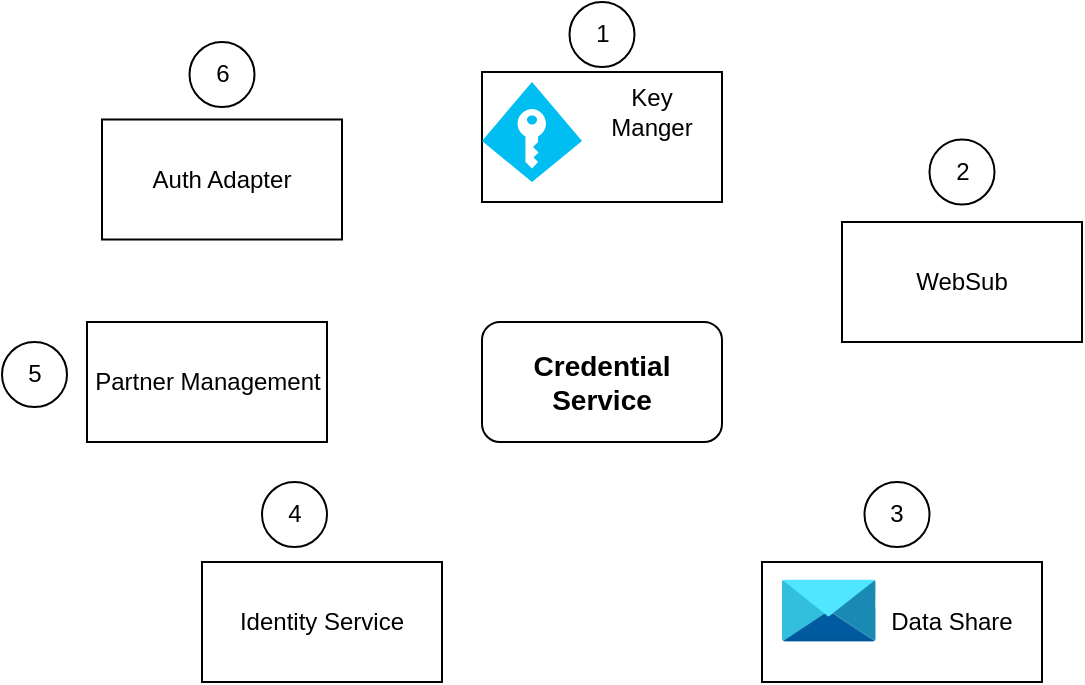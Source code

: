 <mxfile version="16.5.2" type="github">
  <diagram id="geV-e4haCWNm6dhYaODH" name="Page-1">
    <mxGraphModel dx="782" dy="468" grid="1" gridSize="10" guides="1" tooltips="1" connect="1" arrows="1" fold="1" page="1" pageScale="1" pageWidth="850" pageHeight="1100" math="0" shadow="0">
      <root>
        <mxCell id="0" />
        <mxCell id="1" parent="0" />
        <mxCell id="CFy70QxZDCoatLMjdoaV-2" value="" style="rounded=0;whiteSpace=wrap;html=1;" vertex="1" parent="1">
          <mxGeometry x="340" y="75" width="120" height="65" as="geometry" />
        </mxCell>
        <mxCell id="CFy70QxZDCoatLMjdoaV-3" value="WebSub" style="rounded=0;whiteSpace=wrap;html=1;" vertex="1" parent="1">
          <mxGeometry x="520" y="150" width="120" height="60" as="geometry" />
        </mxCell>
        <mxCell id="CFy70QxZDCoatLMjdoaV-4" value="Partner Management" style="rounded=0;whiteSpace=wrap;html=1;" vertex="1" parent="1">
          <mxGeometry x="142.5" y="200" width="120" height="60" as="geometry" />
        </mxCell>
        <mxCell id="CFy70QxZDCoatLMjdoaV-5" value="5" style="ellipse;whiteSpace=wrap;html=1;aspect=fixed;" vertex="1" parent="1">
          <mxGeometry x="100" y="210" width="32.5" height="32.5" as="geometry" />
        </mxCell>
        <mxCell id="CFy70QxZDCoatLMjdoaV-6" value="4" style="ellipse;whiteSpace=wrap;html=1;aspect=fixed;" vertex="1" parent="1">
          <mxGeometry x="230" y="280" width="32.5" height="32.5" as="geometry" />
        </mxCell>
        <mxCell id="CFy70QxZDCoatLMjdoaV-7" value="" style="rounded=0;whiteSpace=wrap;html=1;" vertex="1" parent="1">
          <mxGeometry x="480" y="320" width="140" height="60" as="geometry" />
        </mxCell>
        <mxCell id="CFy70QxZDCoatLMjdoaV-8" value="Identity Service" style="rounded=0;whiteSpace=wrap;html=1;" vertex="1" parent="1">
          <mxGeometry x="200" y="320" width="120" height="60" as="geometry" />
        </mxCell>
        <mxCell id="CFy70QxZDCoatLMjdoaV-9" value="3" style="ellipse;whiteSpace=wrap;html=1;aspect=fixed;" vertex="1" parent="1">
          <mxGeometry x="531.25" y="280" width="32.5" height="32.5" as="geometry" />
        </mxCell>
        <mxCell id="CFy70QxZDCoatLMjdoaV-10" value="1" style="ellipse;whiteSpace=wrap;html=1;aspect=fixed;" vertex="1" parent="1">
          <mxGeometry x="383.75" y="40" width="32.5" height="32.5" as="geometry" />
        </mxCell>
        <mxCell id="CFy70QxZDCoatLMjdoaV-11" value="2" style="ellipse;whiteSpace=wrap;html=1;aspect=fixed;" vertex="1" parent="1">
          <mxGeometry x="563.75" y="108.75" width="32.5" height="32.5" as="geometry" />
        </mxCell>
        <mxCell id="CFy70QxZDCoatLMjdoaV-13" value="" style="verticalLabelPosition=bottom;html=1;verticalAlign=top;align=center;strokeColor=none;fillColor=#00BEF2;shape=mxgraph.azure.access_control;" vertex="1" parent="1">
          <mxGeometry x="340" y="80" width="50" height="50" as="geometry" />
        </mxCell>
        <mxCell id="CFy70QxZDCoatLMjdoaV-14" value="Key Manger" style="text;html=1;strokeColor=none;fillColor=none;align=center;verticalAlign=middle;whiteSpace=wrap;rounded=0;" vertex="1" parent="1">
          <mxGeometry x="395" y="80" width="60" height="30" as="geometry" />
        </mxCell>
        <mxCell id="CFy70QxZDCoatLMjdoaV-15" value="" style="aspect=fixed;html=1;points=[];align=center;image;fontSize=12;image=img/lib/azure2/storage/Data_Share_Invitations.svg;" vertex="1" parent="1">
          <mxGeometry x="490" y="328.5" width="46.89" height="31.5" as="geometry" />
        </mxCell>
        <mxCell id="CFy70QxZDCoatLMjdoaV-16" value="Data Share" style="text;html=1;strokeColor=none;fillColor=none;align=center;verticalAlign=middle;whiteSpace=wrap;rounded=0;" vertex="1" parent="1">
          <mxGeometry x="540" y="335" width="70" height="30" as="geometry" />
        </mxCell>
        <mxCell id="CFy70QxZDCoatLMjdoaV-17" value="Auth Adapter" style="rounded=0;whiteSpace=wrap;html=1;" vertex="1" parent="1">
          <mxGeometry x="150" y="98.75" width="120" height="60" as="geometry" />
        </mxCell>
        <mxCell id="CFy70QxZDCoatLMjdoaV-19" value="6" style="ellipse;whiteSpace=wrap;html=1;aspect=fixed;" vertex="1" parent="1">
          <mxGeometry x="193.75" y="60" width="32.5" height="32.5" as="geometry" />
        </mxCell>
        <mxCell id="CFy70QxZDCoatLMjdoaV-20" value="&lt;b&gt;&lt;font style=&quot;font-size: 14px&quot;&gt;Credential Service&lt;/font&gt;&lt;/b&gt;" style="rounded=1;whiteSpace=wrap;html=1;" vertex="1" parent="1">
          <mxGeometry x="340" y="200" width="120" height="60" as="geometry" />
        </mxCell>
      </root>
    </mxGraphModel>
  </diagram>
</mxfile>
